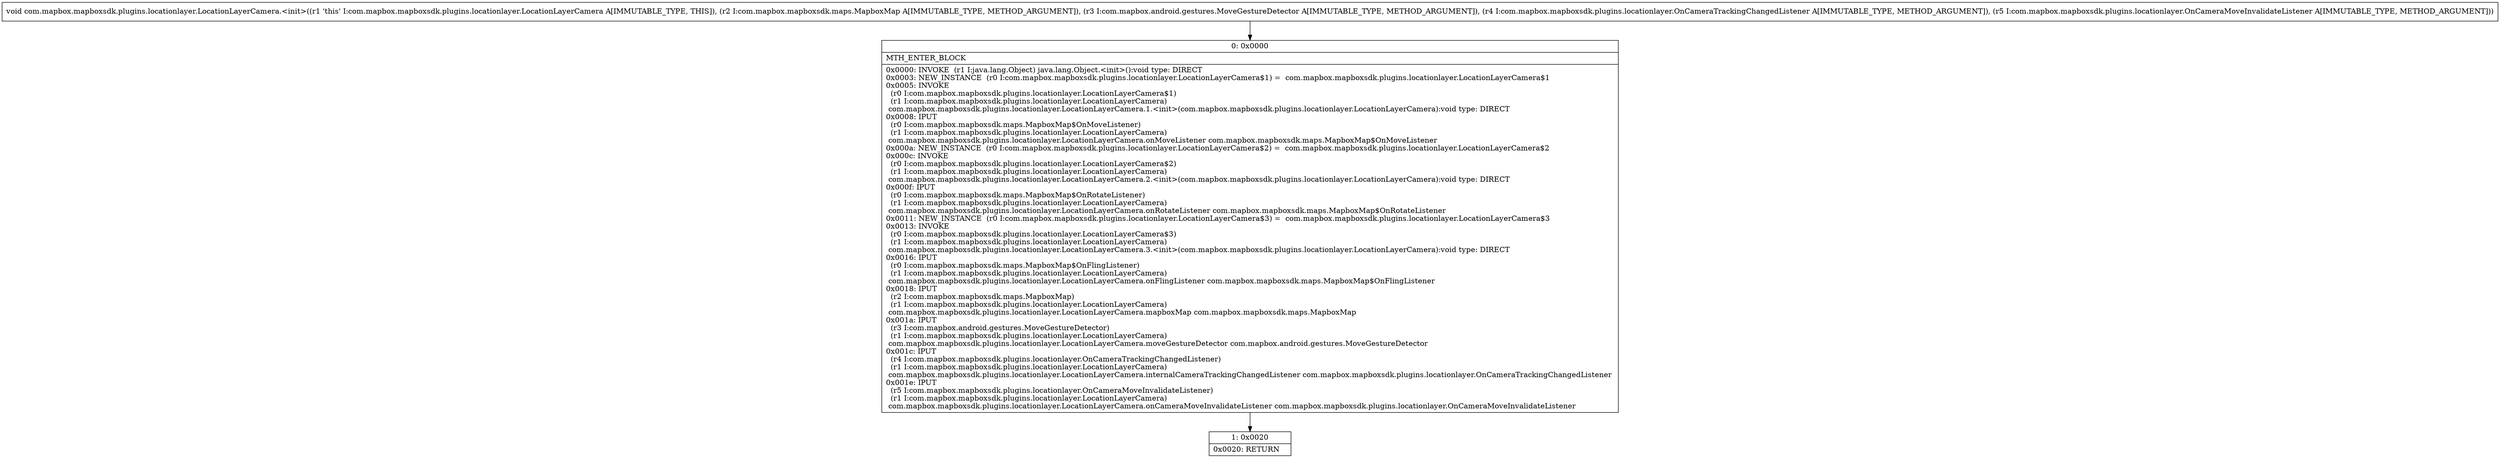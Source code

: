 digraph "CFG forcom.mapbox.mapboxsdk.plugins.locationlayer.LocationLayerCamera.\<init\>(Lcom\/mapbox\/mapboxsdk\/maps\/MapboxMap;Lcom\/mapbox\/android\/gestures\/MoveGestureDetector;Lcom\/mapbox\/mapboxsdk\/plugins\/locationlayer\/OnCameraTrackingChangedListener;Lcom\/mapbox\/mapboxsdk\/plugins\/locationlayer\/OnCameraMoveInvalidateListener;)V" {
Node_0 [shape=record,label="{0\:\ 0x0000|MTH_ENTER_BLOCK\l|0x0000: INVOKE  (r1 I:java.lang.Object) java.lang.Object.\<init\>():void type: DIRECT \l0x0003: NEW_INSTANCE  (r0 I:com.mapbox.mapboxsdk.plugins.locationlayer.LocationLayerCamera$1) =  com.mapbox.mapboxsdk.plugins.locationlayer.LocationLayerCamera$1 \l0x0005: INVOKE  \l  (r0 I:com.mapbox.mapboxsdk.plugins.locationlayer.LocationLayerCamera$1)\l  (r1 I:com.mapbox.mapboxsdk.plugins.locationlayer.LocationLayerCamera)\l com.mapbox.mapboxsdk.plugins.locationlayer.LocationLayerCamera.1.\<init\>(com.mapbox.mapboxsdk.plugins.locationlayer.LocationLayerCamera):void type: DIRECT \l0x0008: IPUT  \l  (r0 I:com.mapbox.mapboxsdk.maps.MapboxMap$OnMoveListener)\l  (r1 I:com.mapbox.mapboxsdk.plugins.locationlayer.LocationLayerCamera)\l com.mapbox.mapboxsdk.plugins.locationlayer.LocationLayerCamera.onMoveListener com.mapbox.mapboxsdk.maps.MapboxMap$OnMoveListener \l0x000a: NEW_INSTANCE  (r0 I:com.mapbox.mapboxsdk.plugins.locationlayer.LocationLayerCamera$2) =  com.mapbox.mapboxsdk.plugins.locationlayer.LocationLayerCamera$2 \l0x000c: INVOKE  \l  (r0 I:com.mapbox.mapboxsdk.plugins.locationlayer.LocationLayerCamera$2)\l  (r1 I:com.mapbox.mapboxsdk.plugins.locationlayer.LocationLayerCamera)\l com.mapbox.mapboxsdk.plugins.locationlayer.LocationLayerCamera.2.\<init\>(com.mapbox.mapboxsdk.plugins.locationlayer.LocationLayerCamera):void type: DIRECT \l0x000f: IPUT  \l  (r0 I:com.mapbox.mapboxsdk.maps.MapboxMap$OnRotateListener)\l  (r1 I:com.mapbox.mapboxsdk.plugins.locationlayer.LocationLayerCamera)\l com.mapbox.mapboxsdk.plugins.locationlayer.LocationLayerCamera.onRotateListener com.mapbox.mapboxsdk.maps.MapboxMap$OnRotateListener \l0x0011: NEW_INSTANCE  (r0 I:com.mapbox.mapboxsdk.plugins.locationlayer.LocationLayerCamera$3) =  com.mapbox.mapboxsdk.plugins.locationlayer.LocationLayerCamera$3 \l0x0013: INVOKE  \l  (r0 I:com.mapbox.mapboxsdk.plugins.locationlayer.LocationLayerCamera$3)\l  (r1 I:com.mapbox.mapboxsdk.plugins.locationlayer.LocationLayerCamera)\l com.mapbox.mapboxsdk.plugins.locationlayer.LocationLayerCamera.3.\<init\>(com.mapbox.mapboxsdk.plugins.locationlayer.LocationLayerCamera):void type: DIRECT \l0x0016: IPUT  \l  (r0 I:com.mapbox.mapboxsdk.maps.MapboxMap$OnFlingListener)\l  (r1 I:com.mapbox.mapboxsdk.plugins.locationlayer.LocationLayerCamera)\l com.mapbox.mapboxsdk.plugins.locationlayer.LocationLayerCamera.onFlingListener com.mapbox.mapboxsdk.maps.MapboxMap$OnFlingListener \l0x0018: IPUT  \l  (r2 I:com.mapbox.mapboxsdk.maps.MapboxMap)\l  (r1 I:com.mapbox.mapboxsdk.plugins.locationlayer.LocationLayerCamera)\l com.mapbox.mapboxsdk.plugins.locationlayer.LocationLayerCamera.mapboxMap com.mapbox.mapboxsdk.maps.MapboxMap \l0x001a: IPUT  \l  (r3 I:com.mapbox.android.gestures.MoveGestureDetector)\l  (r1 I:com.mapbox.mapboxsdk.plugins.locationlayer.LocationLayerCamera)\l com.mapbox.mapboxsdk.plugins.locationlayer.LocationLayerCamera.moveGestureDetector com.mapbox.android.gestures.MoveGestureDetector \l0x001c: IPUT  \l  (r4 I:com.mapbox.mapboxsdk.plugins.locationlayer.OnCameraTrackingChangedListener)\l  (r1 I:com.mapbox.mapboxsdk.plugins.locationlayer.LocationLayerCamera)\l com.mapbox.mapboxsdk.plugins.locationlayer.LocationLayerCamera.internalCameraTrackingChangedListener com.mapbox.mapboxsdk.plugins.locationlayer.OnCameraTrackingChangedListener \l0x001e: IPUT  \l  (r5 I:com.mapbox.mapboxsdk.plugins.locationlayer.OnCameraMoveInvalidateListener)\l  (r1 I:com.mapbox.mapboxsdk.plugins.locationlayer.LocationLayerCamera)\l com.mapbox.mapboxsdk.plugins.locationlayer.LocationLayerCamera.onCameraMoveInvalidateListener com.mapbox.mapboxsdk.plugins.locationlayer.OnCameraMoveInvalidateListener \l}"];
Node_1 [shape=record,label="{1\:\ 0x0020|0x0020: RETURN   \l}"];
MethodNode[shape=record,label="{void com.mapbox.mapboxsdk.plugins.locationlayer.LocationLayerCamera.\<init\>((r1 'this' I:com.mapbox.mapboxsdk.plugins.locationlayer.LocationLayerCamera A[IMMUTABLE_TYPE, THIS]), (r2 I:com.mapbox.mapboxsdk.maps.MapboxMap A[IMMUTABLE_TYPE, METHOD_ARGUMENT]), (r3 I:com.mapbox.android.gestures.MoveGestureDetector A[IMMUTABLE_TYPE, METHOD_ARGUMENT]), (r4 I:com.mapbox.mapboxsdk.plugins.locationlayer.OnCameraTrackingChangedListener A[IMMUTABLE_TYPE, METHOD_ARGUMENT]), (r5 I:com.mapbox.mapboxsdk.plugins.locationlayer.OnCameraMoveInvalidateListener A[IMMUTABLE_TYPE, METHOD_ARGUMENT])) }"];
MethodNode -> Node_0;
Node_0 -> Node_1;
}

